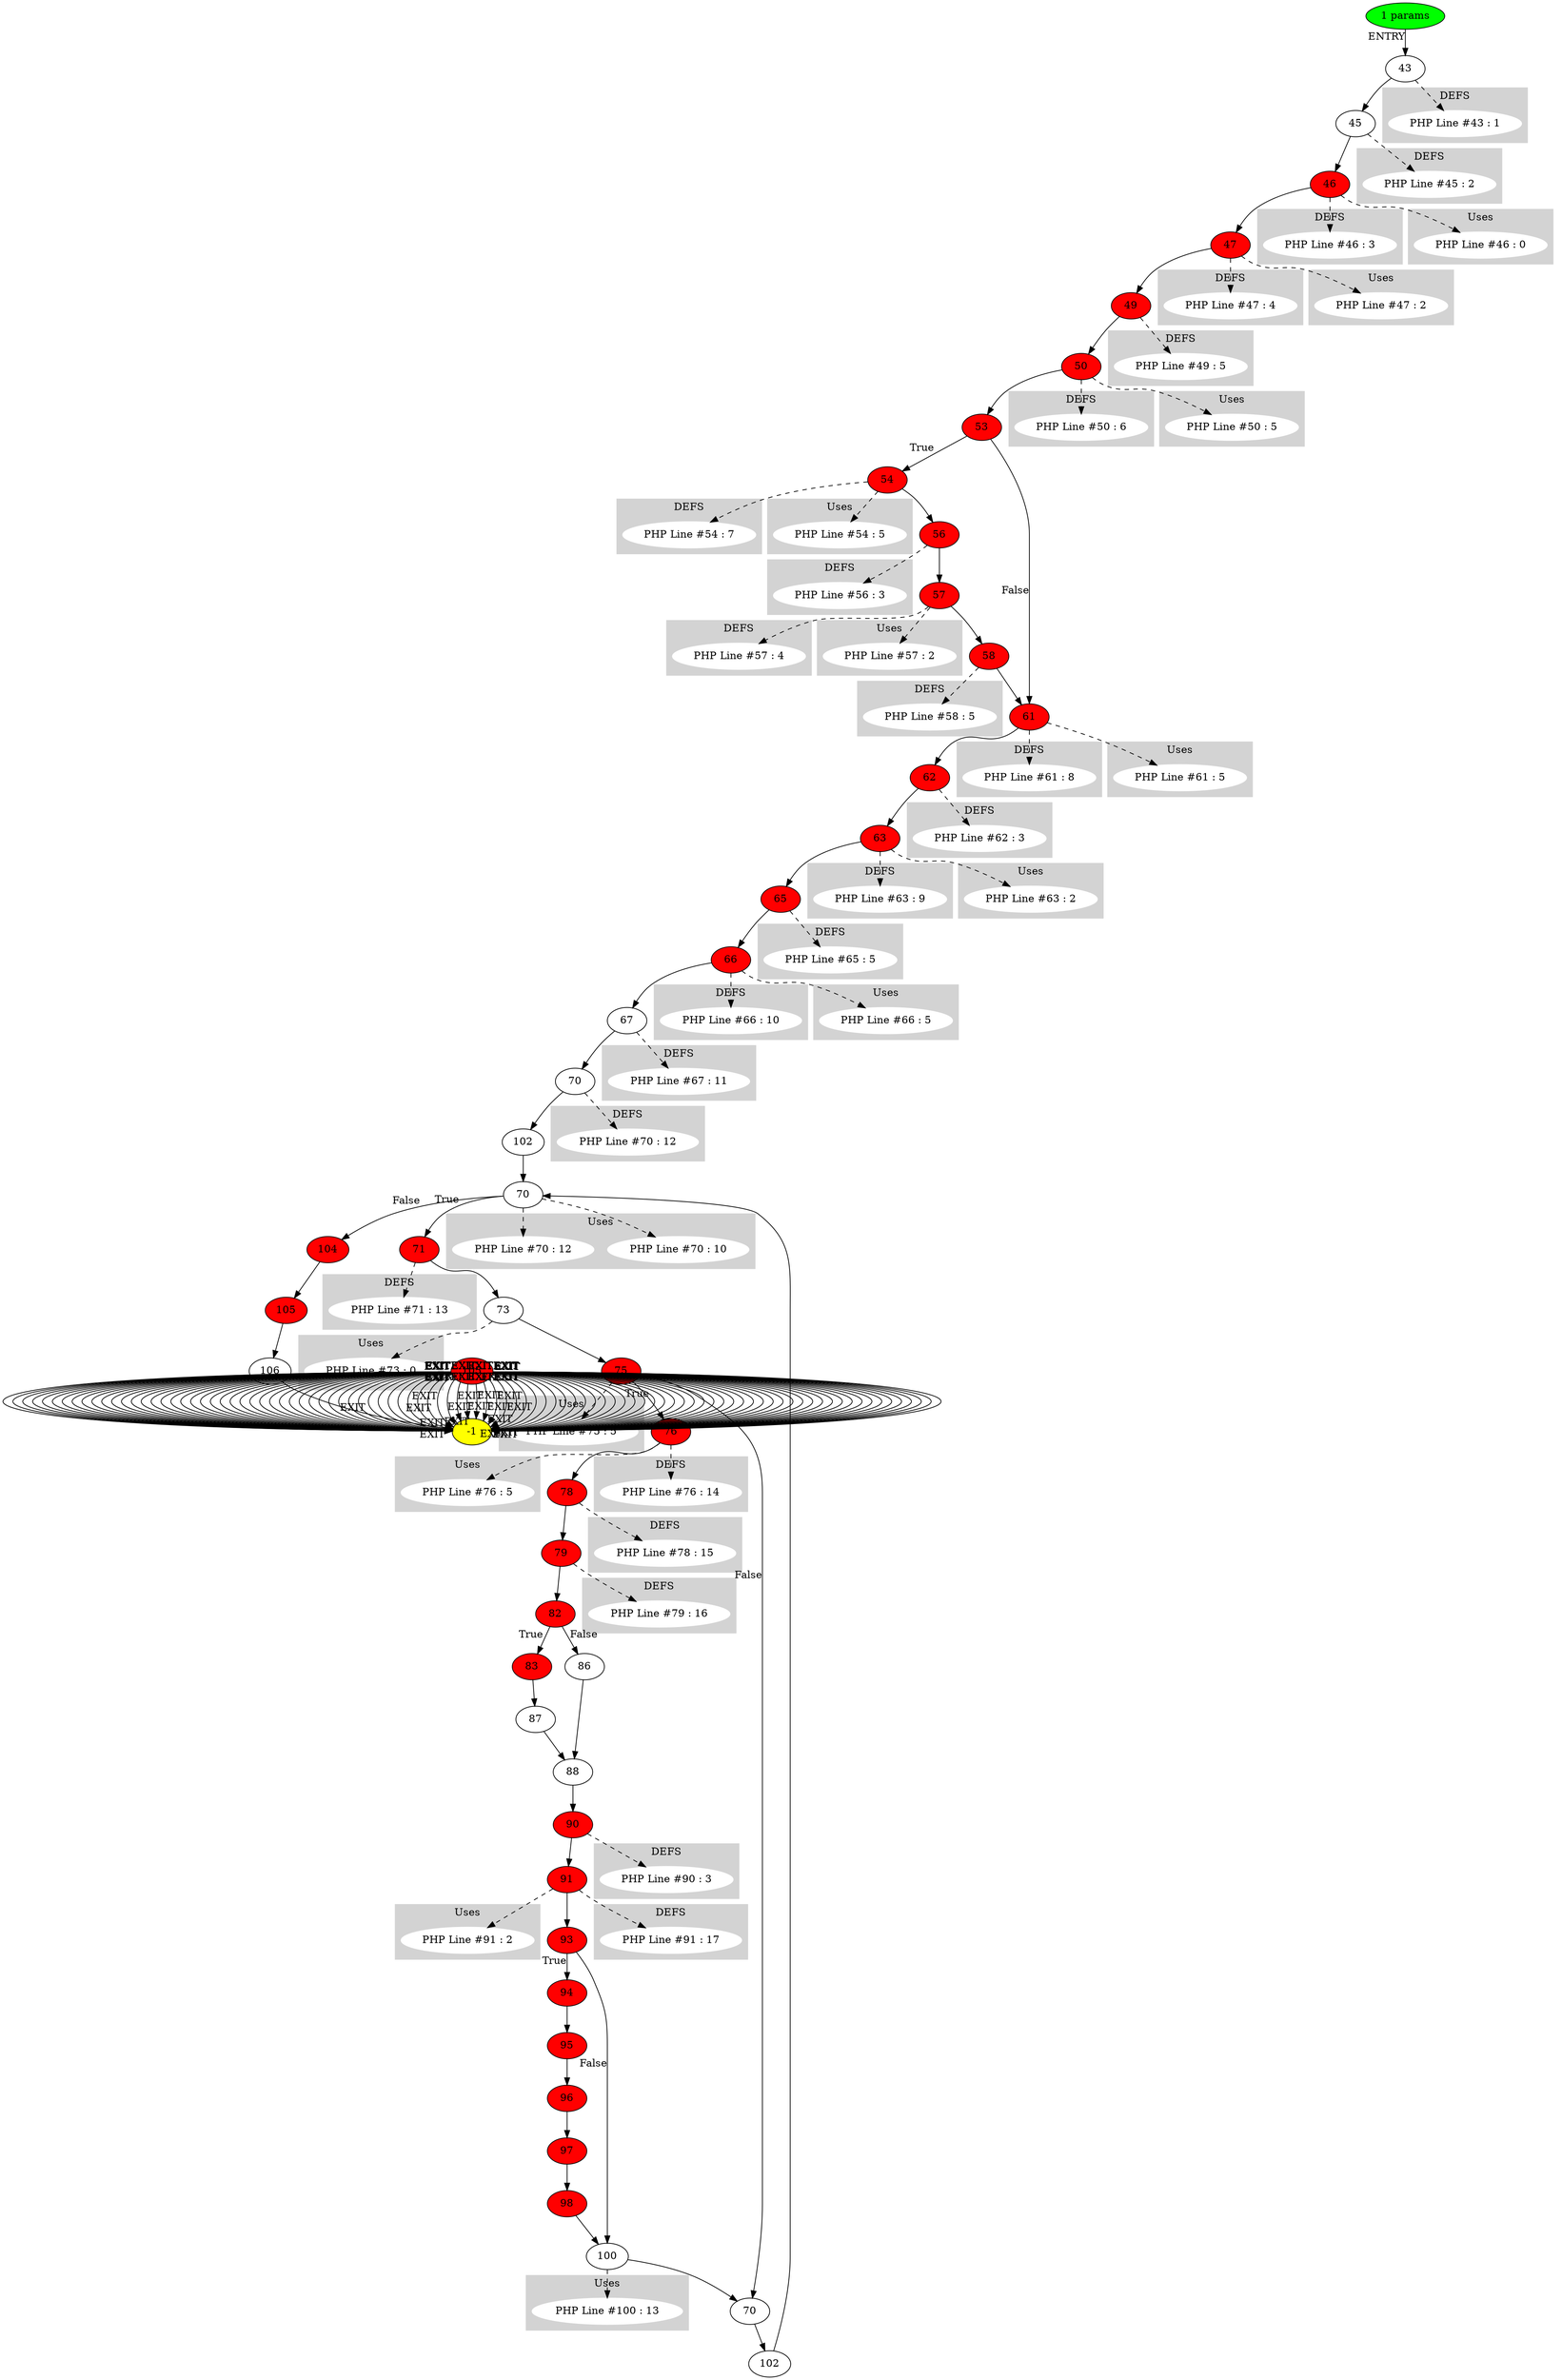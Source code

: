 digraph testName {
0 [label="43"];
1 [label="45"];
2 [label="46" , fillcolor = red, style = filled];
3 [label="47" , fillcolor = red, style = filled];
4 [label="49" , fillcolor = red, style = filled];
5 [label="50" , fillcolor = red, style = filled];
6 [label="53" , fillcolor = red, style = filled];
7 [label="54" , fillcolor = red, style = filled];
8 [label="56" , fillcolor = red, style = filled];
9 [label="57" , fillcolor = red, style = filled];
10 [label="58" , fillcolor = red, style = filled];
11 [label="61" , fillcolor = red, style = filled];
12 [label="62" , fillcolor = red, style = filled];
13 [label="63" , fillcolor = red, style = filled];
14 [label="65" , fillcolor = red, style = filled];
15 [label="66" , fillcolor = red, style = filled];
16 [label="67"];
17 [label="70"];
18 [label="102"];
19 [label="70"];
20 [label="71" , fillcolor = red, style = filled];
21 [label="73"];
22 [label="75" , fillcolor = red, style = filled];
23 [label="76" , fillcolor = red, style = filled];
24 [label="78" , fillcolor = red, style = filled];
25 [label="79" , fillcolor = red, style = filled];
26 [label="82" , fillcolor = red, style = filled];
27 [label="83" , fillcolor = red, style = filled];
28 [label="87"];
29 [label="86"];
30 [label="88"];
31 [label="90" , fillcolor = red, style = filled];
32 [label="91" , fillcolor = red, style = filled];
33 [label="93" , fillcolor = red, style = filled];
34 [label="94" , fillcolor = red, style = filled];
35 [label="95" , fillcolor = red, style = filled];
36 [label="96" , fillcolor = red, style = filled];
37 [label="97" , fillcolor = red, style = filled];
38 [label="98" , fillcolor = red, style = filled];
39 [label="100"];
40 [label="70"];
41 [label="102"];
42 [label="104" , fillcolor = red, style = filled];
43 [label="105" , fillcolor = red, style = filled];
44 [label="106"];
1000 [label="46" , fillcolor = red, style = filled];
1000 [label="46" , fillcolor = red, style = filled];
1000 [label="46" , fillcolor = red, style = filled];
1000 [label="46" , fillcolor = red, style = filled];
1000 [label="46" , fillcolor = red, style = filled];
1000 [label="46" , fillcolor = red, style = filled];
1000 [label="47" , fillcolor = red, style = filled];
1000 [label="47" , fillcolor = red, style = filled];
1000 [label="47" , fillcolor = red, style = filled];
1000 [label="49" , fillcolor = red, style = filled];
1000 [label="49" , fillcolor = red, style = filled];
1000 [label="50" , fillcolor = red, style = filled];
1000 [label="50" , fillcolor = red, style = filled];
1000 [label="50" , fillcolor = red, style = filled];
1000 [label="50" , fillcolor = red, style = filled];
1000 [label="53" , fillcolor = red, style = filled];
1000 [label="53" , fillcolor = red, style = filled];
1000 [label="53" , fillcolor = red, style = filled];
1000 [label="54" , fillcolor = red, style = filled];
1000 [label="54" , fillcolor = red, style = filled];
1000 [label="54" , fillcolor = red, style = filled];
1000 [label="54" , fillcolor = red, style = filled];
1000 [label="56" , fillcolor = red, style = filled];
1000 [label="56" , fillcolor = red, style = filled];
1000 [label="56" , fillcolor = red, style = filled];
1000 [label="57" , fillcolor = red, style = filled];
1000 [label="57" , fillcolor = red, style = filled];
1000 [label="57" , fillcolor = red, style = filled];
1000 [label="58" , fillcolor = red, style = filled];
1000 [label="58" , fillcolor = red, style = filled];
1000 [label="61" , fillcolor = red, style = filled];
1000 [label="61" , fillcolor = red, style = filled];
1000 [label="61" , fillcolor = red, style = filled];
1000 [label="61" , fillcolor = red, style = filled];
1000 [label="62" , fillcolor = red, style = filled];
1000 [label="62" , fillcolor = red, style = filled];
1000 [label="62" , fillcolor = red, style = filled];
1000 [label="63" , fillcolor = red, style = filled];
1000 [label="63" , fillcolor = red, style = filled];
1000 [label="63" , fillcolor = red, style = filled];
1000 [label="65" , fillcolor = red, style = filled];
1000 [label="65" , fillcolor = red, style = filled];
1000 [label="66" , fillcolor = red, style = filled];
1000 [label="66" , fillcolor = red, style = filled];
1000 [label="66" , fillcolor = red, style = filled];
1000 [label="66" , fillcolor = red, style = filled];
1000 [label="66" , fillcolor = red, style = filled];
1000 [label="66" , fillcolor = red, style = filled];
1000 [label="71" , fillcolor = red, style = filled];
1000 [label="71" , fillcolor = red, style = filled];
1000 [label="75" , fillcolor = red, style = filled];
1000 [label="75" , fillcolor = red, style = filled];
1000 [label="75" , fillcolor = red, style = filled];
1000 [label="76" , fillcolor = red, style = filled];
1000 [label="76" , fillcolor = red, style = filled];
1000 [label="76" , fillcolor = red, style = filled];
1000 [label="76" , fillcolor = red, style = filled];
1000 [label="78" , fillcolor = red, style = filled];
1000 [label="78" , fillcolor = red, style = filled];
1000 [label="78" , fillcolor = red, style = filled];
1000 [label="79" , fillcolor = red, style = filled];
1000 [label="79" , fillcolor = red, style = filled];
1000 [label="79" , fillcolor = red, style = filled];
1000 [label="82" , fillcolor = red, style = filled];
1000 [label="82" , fillcolor = red, style = filled];
1000 [label="82" , fillcolor = red, style = filled];
1000 [label="83" , fillcolor = red, style = filled];
1000 [label="83" , fillcolor = red, style = filled];
1000 [label="83" , fillcolor = red, style = filled];
1000 [label="90" , fillcolor = red, style = filled];
1000 [label="90" , fillcolor = red, style = filled];
1000 [label="90" , fillcolor = red, style = filled];
1000 [label="90" , fillcolor = red, style = filled];
1000 [label="90" , fillcolor = red, style = filled];
1000 [label="90" , fillcolor = red, style = filled];
1000 [label="91" , fillcolor = red, style = filled];
1000 [label="91" , fillcolor = red, style = filled];
1000 [label="91" , fillcolor = red, style = filled];
1000 [label="93" , fillcolor = red, style = filled];
1000 [label="93" , fillcolor = red, style = filled];
1000 [label="94" , fillcolor = red, style = filled];
1000 [label="94" , fillcolor = red, style = filled];
1000 [label="95" , fillcolor = red, style = filled];
1000 [label="95" , fillcolor = red, style = filled];
1000 [label="96" , fillcolor = red, style = filled];
1000 [label="96" , fillcolor = red, style = filled];
1000 [label="97" , fillcolor = red, style = filled];
1000 [label="97" , fillcolor = red, style = filled];
1000 [label="98" , fillcolor = red, style = filled];
1000 [label="98" , fillcolor = red, style = filled];
1000 [label="104" , fillcolor = red, style = filled];
1000 [label="104" , fillcolor = red, style = filled];
1000 [label="104" , fillcolor = red, style = filled];
1000 [label="105" , fillcolor = red, style = filled];
1000 [label="105" , fillcolor = red, style = filled];
1000 [label="105" , fillcolor = red, style = filled];
0 -> 1;
1 -> 2;
2 -> 3;
3 -> 4;
4 -> 5;
5 -> 6;
6 -> 7[xlabel="True"];
6 -> 11[xlabel="False"];
7 -> 8;
8 -> 9;
9 -> 10;
10 -> 11;
11 -> 12;
12 -> 13;
13 -> 14;
14 -> 15;
15 -> 16;
16 -> 17;
17 -> 18;
18 -> 19;
19 -> 20[xlabel="True"];
19 -> 42[xlabel="False"];
20 -> 21;
21 -> 22;
22 -> 23[xlabel="True"];
22 -> 40[xlabel="False"];
23 -> 24;
24 -> 25;
25 -> 26;
26 -> 27[xlabel="True"];
26 -> 29[xlabel="False"];
27 -> 28;
28 -> 30;
29 -> 30;
30 -> 31;
31 -> 32;
32 -> 33;
33 -> 34[xlabel="True"];
33 -> 39[xlabel="False"];
34 -> 35;
35 -> 36;
36 -> 37;
37 -> 38;
38 -> 39;
39 -> 40;
40 -> 41;
41 -> 19;
42 -> 43;
43 -> 44;
-2 -> 0[xlabel="ENTRY"];
44 -> -1[xlabel="EXIT"];
1000 -> -1[xlabel="EXIT"];
1000 -> -1[xlabel="EXIT"];
1000 -> -1[xlabel="EXIT"];
1000 -> -1[xlabel="EXIT"];
1000 -> -1[xlabel="EXIT"];
1000 -> -1[xlabel="EXIT"];
1000 -> -1[xlabel="EXIT"];
1000 -> -1[xlabel="EXIT"];
1000 -> -1[xlabel="EXIT"];
1000 -> -1[xlabel="EXIT"];
1000 -> -1[xlabel="EXIT"];
1000 -> -1[xlabel="EXIT"];
1000 -> -1[xlabel="EXIT"];
1000 -> -1[xlabel="EXIT"];
1000 -> -1[xlabel="EXIT"];
1000 -> -1[xlabel="EXIT"];
1000 -> -1[xlabel="EXIT"];
1000 -> -1[xlabel="EXIT"];
1000 -> -1[xlabel="EXIT"];
1000 -> -1[xlabel="EXIT"];
1000 -> -1[xlabel="EXIT"];
1000 -> -1[xlabel="EXIT"];
1000 -> -1[xlabel="EXIT"];
1000 -> -1[xlabel="EXIT"];
1000 -> -1[xlabel="EXIT"];
1000 -> -1[xlabel="EXIT"];
1000 -> -1[xlabel="EXIT"];
1000 -> -1[xlabel="EXIT"];
1000 -> -1[xlabel="EXIT"];
1000 -> -1[xlabel="EXIT"];
1000 -> -1[xlabel="EXIT"];
1000 -> -1[xlabel="EXIT"];
1000 -> -1[xlabel="EXIT"];
1000 -> -1[xlabel="EXIT"];
1000 -> -1[xlabel="EXIT"];
1000 -> -1[xlabel="EXIT"];
1000 -> -1[xlabel="EXIT"];
1000 -> -1[xlabel="EXIT"];
1000 -> -1[xlabel="EXIT"];
1000 -> -1[xlabel="EXIT"];
1000 -> -1[xlabel="EXIT"];
1000 -> -1[xlabel="EXIT"];
1000 -> -1[xlabel="EXIT"];
1000 -> -1[xlabel="EXIT"];
1000 -> -1[xlabel="EXIT"];
1000 -> -1[xlabel="EXIT"];
1000 -> -1[xlabel="EXIT"];
1000 -> -1[xlabel="EXIT"];
1000 -> -1[xlabel="EXIT"];
1000 -> -1[xlabel="EXIT"];
1000 -> -1[xlabel="EXIT"];
1000 -> -1[xlabel="EXIT"];
1000 -> -1[xlabel="EXIT"];
1000 -> -1[xlabel="EXIT"];
1000 -> -1[xlabel="EXIT"];
1000 -> -1[xlabel="EXIT"];
1000 -> -1[xlabel="EXIT"];
1000 -> -1[xlabel="EXIT"];
1000 -> -1[xlabel="EXIT"];
1000 -> -1[xlabel="EXIT"];
1000 -> -1[xlabel="EXIT"];
1000 -> -1[xlabel="EXIT"];
1000 -> -1[xlabel="EXIT"];
1000 -> -1[xlabel="EXIT"];
1000 -> -1[xlabel="EXIT"];
1000 -> -1[xlabel="EXIT"];
1000 -> -1[xlabel="EXIT"];
1000 -> -1[xlabel="EXIT"];
1000 -> -1[xlabel="EXIT"];
1000 -> -1[xlabel="EXIT"];
1000 -> -1[xlabel="EXIT"];
1000 -> -1[xlabel="EXIT"];
1000 -> -1[xlabel="EXIT"];
1000 -> -1[xlabel="EXIT"];
1000 -> -1[xlabel="EXIT"];
1000 -> -1[xlabel="EXIT"];
1000 -> -1[xlabel="EXIT"];
1000 -> -1[xlabel="EXIT"];
1000 -> -1[xlabel="EXIT"];
1000 -> -1[xlabel="EXIT"];
1000 -> -1[xlabel="EXIT"];
1000 -> -1[xlabel="EXIT"];
1000 -> -1[xlabel="EXIT"];
1000 -> -1[xlabel="EXIT"];
1000 -> -1[xlabel="EXIT"];
1000 -> -1[xlabel="EXIT"];
1000 -> -1[xlabel="EXIT"];
1000 -> -1[xlabel="EXIT"];
1000 -> -1[xlabel="EXIT"];
1000 -> -1[xlabel="EXIT"];
1000 -> -1[xlabel="EXIT"];
1000 -> -1[xlabel="EXIT"];
1000 -> -1[xlabel="EXIT"];
1000 -> -1[xlabel="EXIT"];
1000 -> -1[xlabel="EXIT"];
1000 -> -1[xlabel="EXIT"];
-2 [fillcolor = green, style = filled]-1 [fillcolor= yellow, style = filled] subgraph cluster_g_0 { style=filled; color=lightgrey; node [style=filled,color=white]; g_0[label= "PHP Line #43 : 1"];label = "DEFS";}
0 -> g_0 [style="dashed"];
subgraph cluster_g_1 { style=filled; color=lightgrey; node [style=filled,color=white]; g_1[label= "PHP Line #45 : 2"];label = "DEFS";}
1 -> g_1 [style="dashed"];
subgraph cluster_g_2 { style=filled; color=lightgrey; node [style=filled,color=white]; g_2[label= "PHP Line #46 : 3"];label = "DEFS";}
2 -> g_2 [style="dashed"];
subgraph cluster_g_3 { style=filled; color=lightgrey; node [style=filled,color=white]; g_3[label= "PHP Line #47 : 4"];label = "DEFS";}
3 -> g_3 [style="dashed"];
subgraph cluster_g_4 { style=filled; color=lightgrey; node [style=filled,color=white]; g_4[label= "PHP Line #49 : 5"];label = "DEFS";}
4 -> g_4 [style="dashed"];
subgraph cluster_g_5 { style=filled; color=lightgrey; node [style=filled,color=white]; g_5[label= "PHP Line #50 : 6"];label = "DEFS";}
5 -> g_5 [style="dashed"];
subgraph cluster_g_7 { style=filled; color=lightgrey; node [style=filled,color=white]; g_7[label= "PHP Line #54 : 7"];label = "DEFS";}
7 -> g_7 [style="dashed"];
subgraph cluster_g_8 { style=filled; color=lightgrey; node [style=filled,color=white]; g_8[label= "PHP Line #56 : 3"];label = "DEFS";}
8 -> g_8 [style="dashed"];
subgraph cluster_g_9 { style=filled; color=lightgrey; node [style=filled,color=white]; g_9[label= "PHP Line #57 : 4"];label = "DEFS";}
9 -> g_9 [style="dashed"];
subgraph cluster_g_10 { style=filled; color=lightgrey; node [style=filled,color=white]; g_10[label= "PHP Line #58 : 5"];label = "DEFS";}
10 -> g_10 [style="dashed"];
subgraph cluster_g_11 { style=filled; color=lightgrey; node [style=filled,color=white]; g_11[label= "PHP Line #61 : 8"];label = "DEFS";}
11 -> g_11 [style="dashed"];
subgraph cluster_g_12 { style=filled; color=lightgrey; node [style=filled,color=white]; g_12[label= "PHP Line #62 : 3"];label = "DEFS";}
12 -> g_12 [style="dashed"];
subgraph cluster_g_13 { style=filled; color=lightgrey; node [style=filled,color=white]; g_13[label= "PHP Line #63 : 9"];label = "DEFS";}
13 -> g_13 [style="dashed"];
subgraph cluster_g_14 { style=filled; color=lightgrey; node [style=filled,color=white]; g_14[label= "PHP Line #65 : 5"];label = "DEFS";}
14 -> g_14 [style="dashed"];
subgraph cluster_g_15 { style=filled; color=lightgrey; node [style=filled,color=white]; g_15[label= "PHP Line #66 : 10"];label = "DEFS";}
15 -> g_15 [style="dashed"];
subgraph cluster_g_16 { style=filled; color=lightgrey; node [style=filled,color=white]; g_16[label= "PHP Line #67 : 11"];label = "DEFS";}
16 -> g_16 [style="dashed"];
subgraph cluster_g_17 { style=filled; color=lightgrey; node [style=filled,color=white]; g_17[label= "PHP Line #70 : 12"];label = "DEFS";}
17 -> g_17 [style="dashed"];
subgraph cluster_g_20 { style=filled; color=lightgrey; node [style=filled,color=white]; g_20[label= "PHP Line #71 : 13"];label = "DEFS";}
20 -> g_20 [style="dashed"];
subgraph cluster_g_23 { style=filled; color=lightgrey; node [style=filled,color=white]; g_23[label= "PHP Line #76 : 14"];label = "DEFS";}
23 -> g_23 [style="dashed"];
subgraph cluster_g_24 { style=filled; color=lightgrey; node [style=filled,color=white]; g_24[label= "PHP Line #78 : 15"];label = "DEFS";}
24 -> g_24 [style="dashed"];
subgraph cluster_g_25 { style=filled; color=lightgrey; node [style=filled,color=white]; g_25[label= "PHP Line #79 : 16"];label = "DEFS";}
25 -> g_25 [style="dashed"];
subgraph cluster_g_31 { style=filled; color=lightgrey; node [style=filled,color=white]; g_31[label= "PHP Line #90 : 3"];label = "DEFS";}
31 -> g_31 [style="dashed"];
subgraph cluster_g_32 { style=filled; color=lightgrey; node [style=filled,color=white]; g_32[label= "PHP Line #91 : 17"];label = "DEFS";}
32 -> g_32 [style="dashed"];
subgraph cluster_use_2 { style=filled; color=lightgrey; node [style=filled,color=white]; use_2_0[label= "PHP Line #46 : 0"];label = "Uses";}
2 -> use_2_0 [style="dashed"];
subgraph cluster_use_3 { style=filled; color=lightgrey; node [style=filled,color=white]; use_3_2[label= "PHP Line #47 : 2"];label = "Uses";}
3 -> use_3_2 [style="dashed"];
subgraph cluster_use_5 { style=filled; color=lightgrey; node [style=filled,color=white]; use_5_5[label= "PHP Line #50 : 5"];label = "Uses";}
5 -> use_5_5 [style="dashed"];
subgraph cluster_use_7 { style=filled; color=lightgrey; node [style=filled,color=white]; use_7_5[label= "PHP Line #54 : 5"];label = "Uses";}
7 -> use_7_5 [style="dashed"];
subgraph cluster_use_9 { style=filled; color=lightgrey; node [style=filled,color=white]; use_9_2[label= "PHP Line #57 : 2"];label = "Uses";}
9 -> use_9_2 [style="dashed"];
subgraph cluster_use_11 { style=filled; color=lightgrey; node [style=filled,color=white]; use_11_5[label= "PHP Line #61 : 5"];label = "Uses";}
11 -> use_11_5 [style="dashed"];
subgraph cluster_use_13 { style=filled; color=lightgrey; node [style=filled,color=white]; use_13_2[label= "PHP Line #63 : 2"];label = "Uses";}
13 -> use_13_2 [style="dashed"];
subgraph cluster_use_15 { style=filled; color=lightgrey; node [style=filled,color=white]; use_15_5[label= "PHP Line #66 : 5"];label = "Uses";}
15 -> use_15_5 [style="dashed"];
subgraph cluster_use_19 { style=filled; color=lightgrey; node [style=filled,color=white]; use_19_10[label= "PHP Line #70 : 10"];label = "Uses";}
19 -> use_19_10 [style="dashed"];
subgraph cluster_use_19 { style=filled; color=lightgrey; node [style=filled,color=white]; use_19_12[label= "PHP Line #70 : 12"];label = "Uses";}
19 -> use_19_12 [style="dashed"];
subgraph cluster_use_21 { style=filled; color=lightgrey; node [style=filled,color=white]; use_21_0[label= "PHP Line #73 : 0"];label = "Uses";}
21 -> use_21_0 [style="dashed"];
subgraph cluster_use_22 { style=filled; color=lightgrey; node [style=filled,color=white]; use_22_5[label= "PHP Line #75 : 5"];label = "Uses";}
22 -> use_22_5 [style="dashed"];
subgraph cluster_use_23 { style=filled; color=lightgrey; node [style=filled,color=white]; use_23_5[label= "PHP Line #76 : 5"];label = "Uses";}
23 -> use_23_5 [style="dashed"];
subgraph cluster_use_32 { style=filled; color=lightgrey; node [style=filled,color=white]; use_32_2[label= "PHP Line #91 : 2"];label = "Uses";}
32 -> use_32_2 [style="dashed"];
subgraph cluster_use_39 { style=filled; color=lightgrey; node [style=filled,color=white]; use_39_13[label= "PHP Line #100 : 13"];label = "Uses";}
39 -> use_39_13 [style="dashed"];
-2 [label="1 params"];
}
